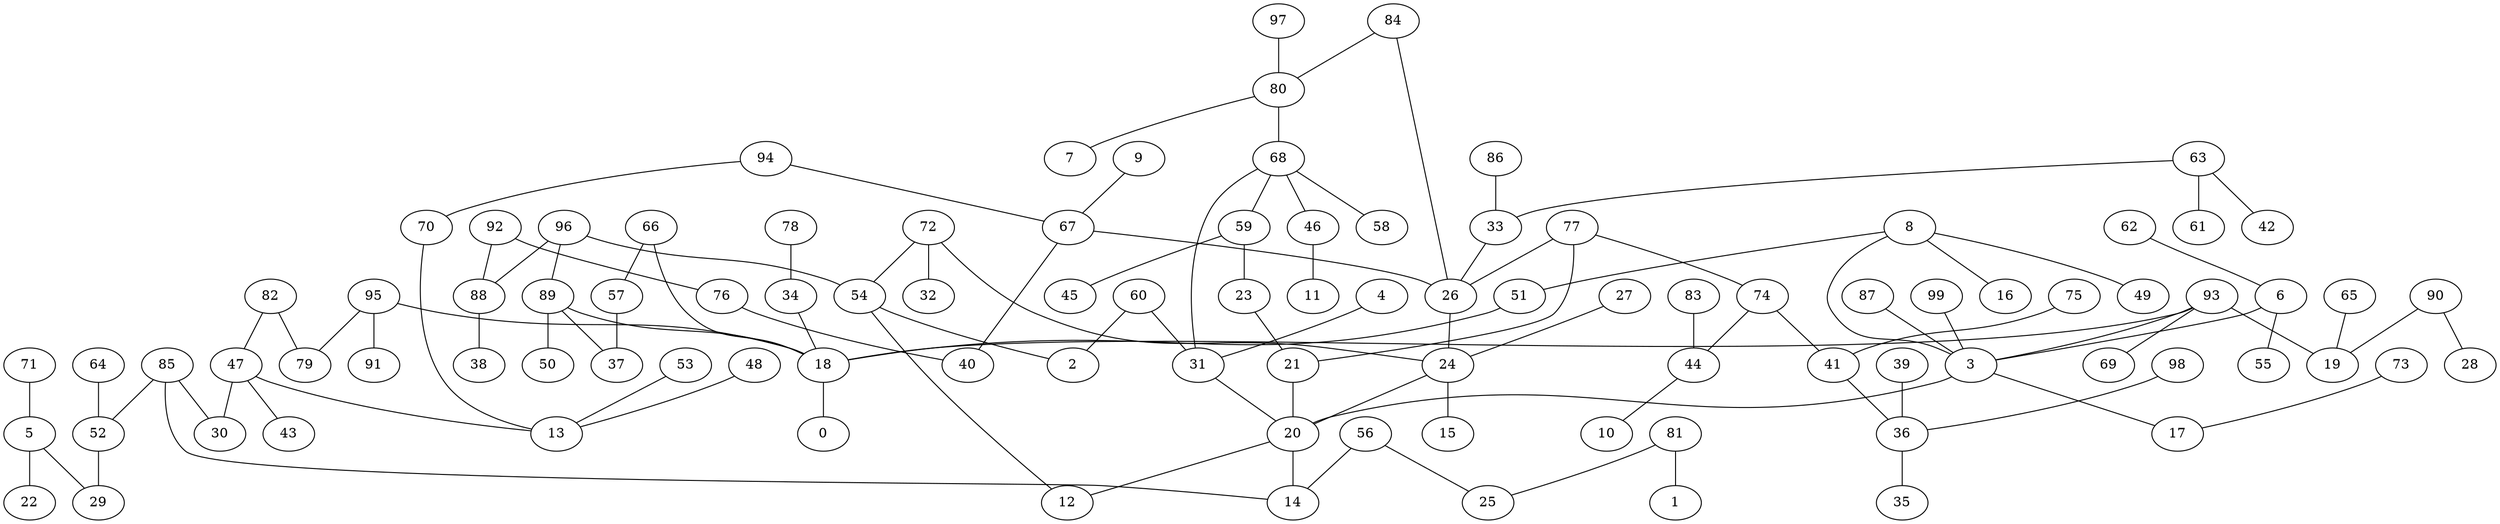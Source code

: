 digraph GG_graph {

subgraph G_graph {
edge [color = black]
"92" -> "76" [dir = none]
"48" -> "13" [dir = none]
"82" -> "47" [dir = none]
"88" -> "38" [dir = none]
"53" -> "13" [dir = none]
"78" -> "34" [dir = none]
"83" -> "44" [dir = none]
"76" -> "40" [dir = none]
"4" -> "31" [dir = none]
"39" -> "36" [dir = none]
"98" -> "36" [dir = none]
"71" -> "5" [dir = none]
"66" -> "57" [dir = none]
"66" -> "18" [dir = none]
"94" -> "70" [dir = none]
"94" -> "67" [dir = none]
"73" -> "17" [dir = none]
"65" -> "19" [dir = none]
"9" -> "67" [dir = none]
"93" -> "19" [dir = none]
"93" -> "69" [dir = none]
"93" -> "18" [dir = none]
"93" -> "3" [dir = none]
"24" -> "15" [dir = none]
"24" -> "20" [dir = none]
"64" -> "52" [dir = none]
"8" -> "49" [dir = none]
"8" -> "16" [dir = none]
"8" -> "3" [dir = none]
"52" -> "29" [dir = none]
"18" -> "0" [dir = none]
"85" -> "30" [dir = none]
"85" -> "52" [dir = none]
"85" -> "14" [dir = none]
"41" -> "36" [dir = none]
"44" -> "10" [dir = none]
"27" -> "24" [dir = none]
"67" -> "40" [dir = none]
"67" -> "26" [dir = none]
"59" -> "23" [dir = none]
"59" -> "45" [dir = none]
"57" -> "37" [dir = none]
"31" -> "20" [dir = none]
"97" -> "80" [dir = none]
"62" -> "6" [dir = none]
"3" -> "17" [dir = none]
"3" -> "20" [dir = none]
"86" -> "33" [dir = none]
"20" -> "12" [dir = none]
"20" -> "14" [dir = none]
"6" -> "55" [dir = none]
"6" -> "3" [dir = none]
"33" -> "26" [dir = none]
"68" -> "58" [dir = none]
"68" -> "46" [dir = none]
"68" -> "59" [dir = none]
"68" -> "31" [dir = none]
"56" -> "25" [dir = none]
"56" -> "14" [dir = none]
"99" -> "3" [dir = none]
"46" -> "11" [dir = none]
"34" -> "18" [dir = none]
"26" -> "24" [dir = none]
"89" -> "50" [dir = none]
"89" -> "18" [dir = none]
"74" -> "44" [dir = none]
"74" -> "41" [dir = none]
"77" -> "21" [dir = none]
"77" -> "74" [dir = none]
"77" -> "26" [dir = none]
"80" -> "7" [dir = none]
"80" -> "68" [dir = none]
"75" -> "41" [dir = none]
"87" -> "3" [dir = none]
"84" -> "80" [dir = none]
"95" -> "91" [dir = none]
"95" -> "79" [dir = none]
"95" -> "18" [dir = none]
"81" -> "1" [dir = none]
"81" -> "25" [dir = none]
"63" -> "61" [dir = none]
"63" -> "42" [dir = none]
"63" -> "33" [dir = none]
"36" -> "35" [dir = none]
"90" -> "28" [dir = none]
"90" -> "19" [dir = none]
"51" -> "18" [dir = none]
"72" -> "32" [dir = none]
"72" -> "24" [dir = none]
"5" -> "22" [dir = none]
"5" -> "29" [dir = none]
"47" -> "43" [dir = none]
"47" -> "13" [dir = none]
"47" -> "30" [dir = none]
"96" -> "88" [dir = none]
"96" -> "54" [dir = none]
"96" -> "89" [dir = none]
"60" -> "31" [dir = none]
"54" -> "2" [dir = none]
"8" -> "51" [dir = none]
"82" -> "79" [dir = none]
"21" -> "20" [dir = none]
"72" -> "54" [dir = none]
"60" -> "2" [dir = none]
"23" -> "21" [dir = none]
"84" -> "26" [dir = none]
"70" -> "13" [dir = none]
"92" -> "88" [dir = none]
"89" -> "37" [dir = none]
"54" -> "12" [dir = none]
}

}
